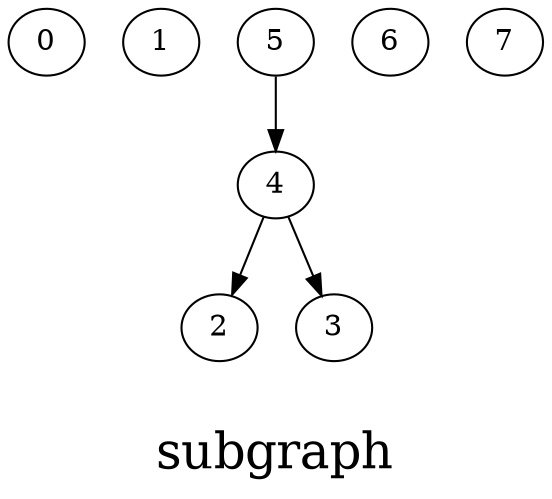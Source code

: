 /*****
subgraph
*****/

digraph G {
  graph [splines=false overlap=false]
  node  [shape=ellipse, width=0.3, height=0.3]
  0 ;
  1 ;
  2 ;
  3 ;
  4 ;
  5 ;
  6 ;
  7 ;
0;
1;
  4 -> 2;
  4 -> 3;
  5 -> 4;
6;
7;
  label = "\nsubgraph\n";  fontsize=24;
}
